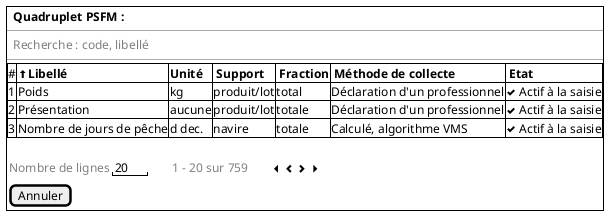 @startsalt
{
  {+
    { | . |  <b>Quadruplet PSFM :  | . | . | . | . }
    --
    { | . | <font color=grey>Recherche : code, libellé  | . }
    --
	{#
      # | <&arrow-thick-top><b>Libellé     | <b>Unité   | <b> Support | <b> Fraction | <b> Méthode de collecte | <b> Etat
      1 | Poids        | kg | produit/lot | total | Déclaration d'un professionnel | <&check> Actif à la saisie
      2 | Présentation        | aucune | produit/lot | totale | Déclaration d'un professionnel | <&check> Actif à la saisie
      3 | Nombre de jours de pêche        | d dec. | navire | totale | Calculé, algorithme VMS | <&check> Actif à la saisie
    }
    .
    {
       { <font color=grey>Nombre de lignes</font> |  " 20 "  | . | . | . | . | <font color=grey>1 - 20 sur 759 | . | . | . | . | <&caret-left> <&chevron-left> <&chevron-right> <&caret-right> }
    }
    { [Annuler] }
    }
 }
@endsalt